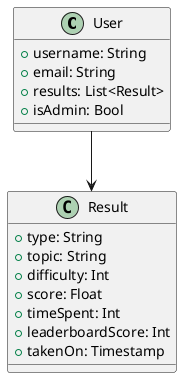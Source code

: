 @startuml
class User {
    +username: String
    +email: String
    +results: List<Result>
    +isAdmin: Bool
}

class Result {
    +type: String
    +topic: String
    +difficulty: Int
    +score: Float
    +timeSpent: Int
    +leaderboardScore: Int
    +takenOn: Timestamp
}

User --> Result
@enduml